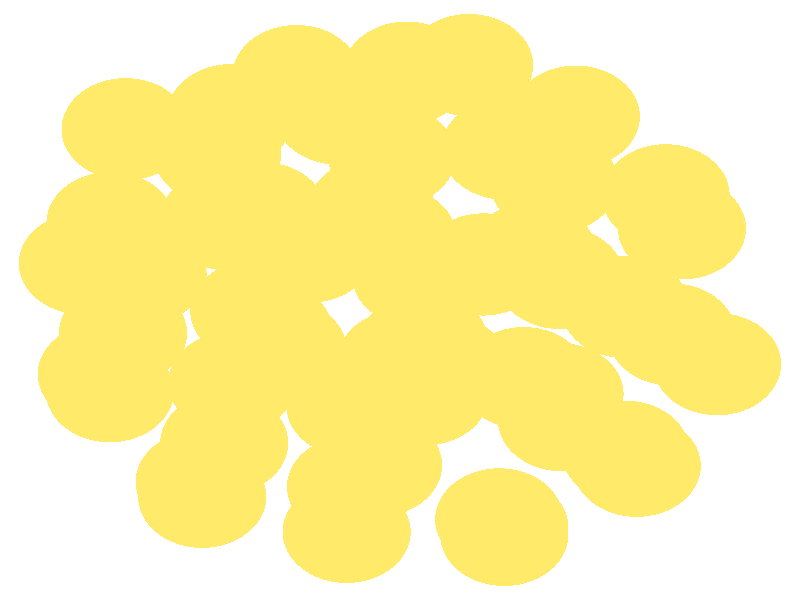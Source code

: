 #include "colors.inc"
#include "finish.inc"

global_settings {assumed_gamma 1 max_trace_level 6}
background {color White}
camera {orthographic
  right -12.74*x up 11.98*y
  direction 1.00*z
  location <0,0,50.00> look_at <0,0,0>}
light_source {<  2.00,   3.00,  40.00> color White
  area_light <0.70, 0, 0>, <0, 0.70, 0>, 3, 3
  adaptive 1 jitter}

#declare simple = finish {phong 0.7}
#declare pale = finish {ambient .5 diffuse .85 roughness .001 specular 0.200 }
#declare intermediate = finish {ambient 0.3 diffuse 0.6 specular 0.10 roughness 0.04 }
#declare vmd = finish {ambient .0 diffuse .65 phong 0.1 phong_size 40. specular 0.500 }
#declare jmol = finish {ambient .2 diffuse .6 specular 1 roughness .001 metallic}
#declare ase2 = finish {ambient 0.05 brilliance 3 diffuse 0.6 metallic specular 0.70 roughness 0.04 reflection 0.15}
#declare ase3 = finish {ambient .15 brilliance 2 diffuse .6 metallic specular 1. roughness .001 reflection .0}
#declare glass = finish {ambient .05 diffuse .3 specular 1. roughness .001}
#declare Rcell = 0.050;
#declare Rbond = 0.100;

#macro atom(LOC, R, COL, FIN)
  sphere{LOC, R texture{pigment{COL} finish{FIN}}}
#end
#macro constrain(LOC, R, COL, FIN)
union{torus{R, Rcell rotate 45*z texture{pigment{COL} finish{FIN}}}
      torus{R, Rcell rotate -45*z texture{pigment{COL} finish{FIN}}}
      translate LOC}
#end

atom(< -4.41,  -0.66,  -1.99>, 1.02, rgb <1.00, 0.82, 0.14>, ase3) // #0 
atom(<  0.39,  -0.85,  -2.87>, 1.02, rgb <1.00, 0.82, 0.14>, ase3) // #1 
atom(<  4.23,   2.09,  -2.65>, 1.02, rgb <1.00, 0.82, 0.14>, ase3) // #2 
atom(< -2.19,   1.73,  -5.78>, 1.02, rgb <1.00, 0.82, 0.14>, ase3) // #3 
atom(< -5.05,   0.73,  -6.30>, 1.02, rgb <1.00, 0.82, 0.14>, ase3) // #4 
atom(<  4.49,   1.43,  -5.39>, 1.02, rgb <1.00, 0.82, 0.14>, ase3) // #5 
atom(< -0.46,   1.80,  -3.56>, 1.02, rgb <1.00, 0.82, 0.14>, ase3) // #6 
atom(<  3.77,  -3.31,  -4.08>, 1.02, rgb <1.00, 0.82, 0.14>, ase3) // #7 
atom(< -0.79,  -2.11,  -5.19>, 1.02, rgb <1.00, 0.82, 0.14>, ase3) // #8 
atom(< -1.43,   0.97,  -9.61>, 1.02, rgb <1.00, 0.82, 0.14>, ase3) // #9 
atom(< -2.69,   3.69,  -3.63>, 1.02, rgb <1.00, 0.82, 0.14>, ase3) // #10 
atom(<  2.58,  -2.40,  -1.70>, 1.02, rgb <1.00, 0.82, 0.14>, ase3) // #11 
atom(<  1.58,  -4.38,  -8.36>, 1.02, rgb <1.00, 0.82, 0.14>, ase3) // #12 
atom(< -3.15,  -3.93,  -8.25>, 1.02, rgb <1.00, 0.82, 0.14>, ase3) // #13 
atom(<  2.55,   0.44,  -1.11>, 1.02, rgb <1.00, 0.82, 0.14>, ase3) // #14 
atom(<  0.11,   4.54,  -3.89>, 1.02, rgb <1.00, 0.82, 0.14>, ase3) // #15 
atom(< -0.85,  -4.63,  -4.09>, 1.02, rgb <1.00, 0.82, 0.14>, ase3) // #16 
atom(< -2.91,   2.93,  -8.20>, 1.02, rgb <1.00, 0.82, 0.14>, ase3) // #17 
atom(< -1.87,  -1.00,  -0.94>, 1.02, rgb <1.00, 0.82, 0.14>, ase3) // #18 
atom(<  1.33,   0.71,  -8.99>, 1.02, rgb <1.00, 0.82, 0.14>, ase3) // #19 
atom(<  4.33,  -0.69,  -2.97>, 1.02, rgb <1.00, 0.82, 0.14>, ase3) // #20 
atom(<  2.80,   3.66,  -4.53>, 1.02, rgb <1.00, 0.82, 0.14>, ase3) // #21 
atom(< -2.32,  -0.22,  -3.85>, 1.02, rgb <1.00, 0.82, 0.14>, ase3) // #22 
atom(< -0.98,   3.72,  -1.46>, 1.02, rgb <1.00, 0.82, 0.14>, ase3) // #23 
atom(<  0.71,  -1.32,   0.00>, 1.02, rgb <1.00, 0.82, 0.14>, ase3) // #24 
atom(< -3.19,  -3.63,  -5.55>, 1.02, rgb <1.00, 0.82, 0.14>, ase3) // #25 
atom(< -4.37,   3.41,  -5.85>, 1.02, rgb <1.00, 0.82, 0.14>, ase3) // #26 
atom(<  1.10,   4.69,  -6.43>, 1.02, rgb <1.00, 0.82, 0.14>, ase3) // #27 
atom(< -0.78,  -3.73,  -9.60>, 1.02, rgb <1.00, 0.82, 0.14>, ase3) // #28 
atom(< -2.80,  -2.86,  -2.92>, 1.02, rgb <1.00, 0.82, 0.14>, ase3) // #29 
atom(<  1.66,  -4.54,  -5.61>, 1.02, rgb <1.00, 0.82, 0.14>, ase3) // #30 
atom(< -2.09,  -0.64,  -7.18>, 1.02, rgb <1.00, 0.82, 0.14>, ase3) // #31 
atom(< -0.85,  -4.63,  -6.87>, 1.02, rgb <1.00, 0.82, 0.14>, ase3) // #32 
atom(< -4.61,   1.54,  -3.71>, 1.02, rgb <1.00, 0.82, 0.14>, ase3) // #33 
atom(< -0.12,   1.25,  -0.58>, 1.02, rgb <1.00, 0.82, 0.14>, ase3) // #34 
atom(<  1.66,  -4.69,  -2.90>, 1.02, rgb <1.00, 0.82, 0.14>, ase3) // #35 
atom(<  3.58,  -0.14,  -7.55>, 1.02, rgb <1.00, 0.82, 0.14>, ase3) // #36 
atom(< -4.62,  -1.82,  -7.35>, 1.02, rgb <1.00, 0.82, 0.14>, ase3) // #37 
atom(<  2.45,   2.35,  -7.04>, 1.02, rgb <1.00, 0.82, 0.14>, ase3) // #38 
atom(<  1.68,   3.02,  -1.98>, 1.02, rgb <1.00, 0.82, 0.14>, ase3) // #39 
atom(<  3.59,  -3.03,  -7.06>, 1.02, rgb <1.00, 0.82, 0.14>, ase3) // #40 
atom(<  1.97,  -1.56,  -5.25>, 1.02, rgb <1.00, 0.82, 0.14>, ase3) // #41 
atom(< -4.10,   0.53,  -8.86>, 1.02, rgb <1.00, 0.82, 0.14>, ase3) // #42 
atom(< -1.65,   4.47,  -6.16>, 1.02, rgb <1.00, 0.82, 0.14>, ase3) // #43 
atom(< -0.35,  -3.30,  -1.65>, 1.02, rgb <1.00, 0.82, 0.14>, ase3) // #44 
atom(< -2.67,  -1.65,  -9.77>, 1.02, rgb <1.00, 0.82, 0.14>, ase3) // #45 
atom(<  2.11,   0.93,  -4.07>, 1.02, rgb <1.00, 0.82, 0.14>, ase3) // #46 
atom(<  5.05,  -1.28,  -5.53>, 1.02, rgb <1.00, 0.82, 0.14>, ase3) // #47 
atom(< -4.75,  -1.48,  -4.61>, 1.02, rgb <1.00, 0.82, 0.14>, ase3) // #48 
atom(< -2.79,   1.62,  -1.55>, 1.02, rgb <1.00, 0.82, 0.14>, ase3) // #49 
atom(<  0.26,   0.48,  -6.11>, 1.02, rgb <1.00, 0.82, 0.14>, ase3) // #50 
atom(<  0.40,  -1.88,  -7.68>, 1.02, rgb <1.00, 0.82, 0.14>, ase3) // #51 
atom(< -0.13,   2.88,  -8.06>, 1.02, rgb <1.00, 0.82, 0.14>, ase3) // #52 
atom(<  2.54,  -1.88,  -9.43>, 1.02, rgb <1.00, 0.82, 0.14>, ase3) // #53 
atom(<  0.02,  -1.22, -10.46>, 1.02, rgb <1.00, 0.82, 0.14>, ase3) // #54 
